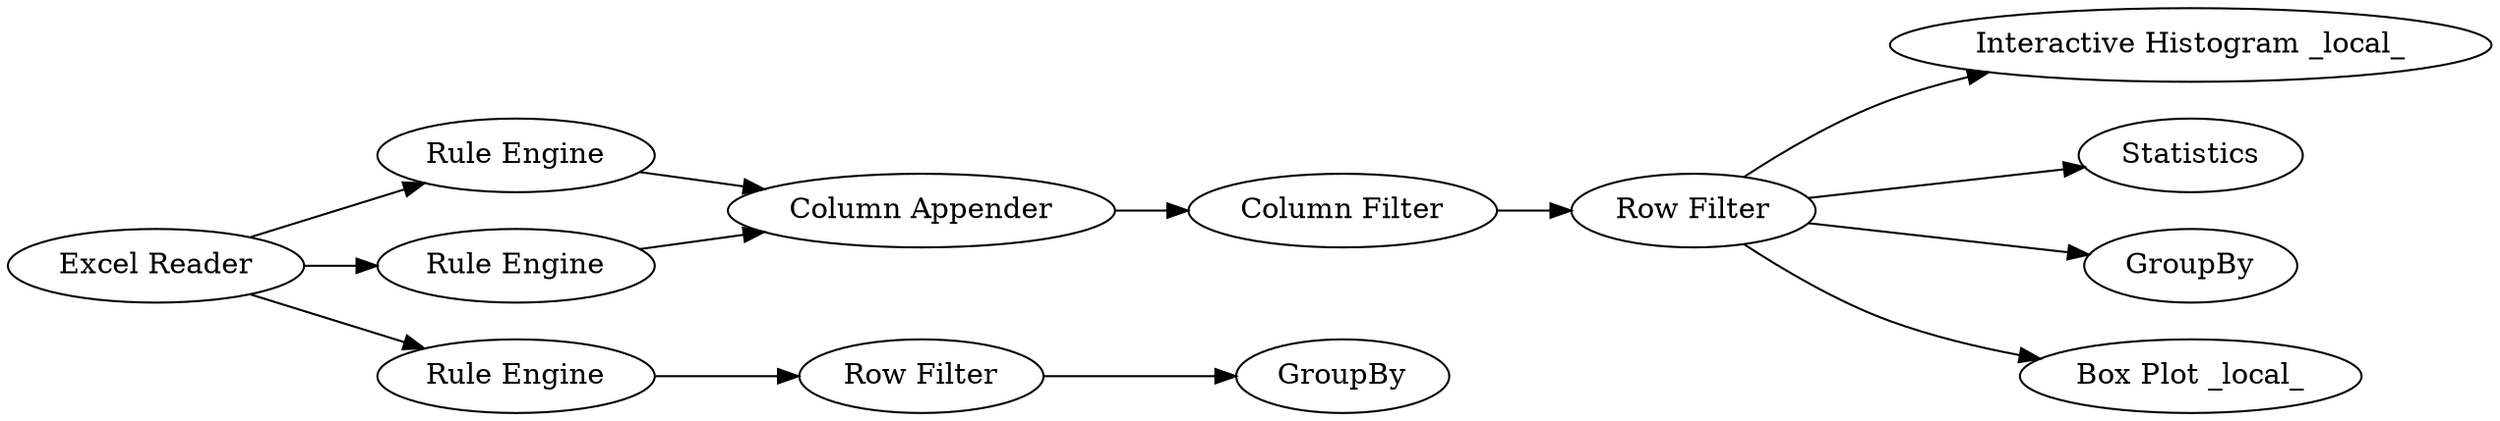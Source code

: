digraph {
	1 [label="Excel Reader"]
	6 [label="Rule Engine"]
	7 [label="Rule Engine"]
	8 [label="Column Appender"]
	9 [label="Column Filter"]
	10 [label="Row Filter"]
	11 [label="Interactive Histogram _local_"]
	12 [label=Statistics]
	13 [label="Rule Engine"]
	15 [label="Row Filter"]
	16 [label=GroupBy]
	17 [label=GroupBy]
	19 [label="Box Plot _local_"]
	1 -> 7
	1 -> 6
	1 -> 13
	6 -> 8
	7 -> 8
	8 -> 9
	9 -> 10
	10 -> 11
	10 -> 12
	10 -> 19
	10 -> 16
	13 -> 15
	15 -> 17
	rankdir=LR
}
